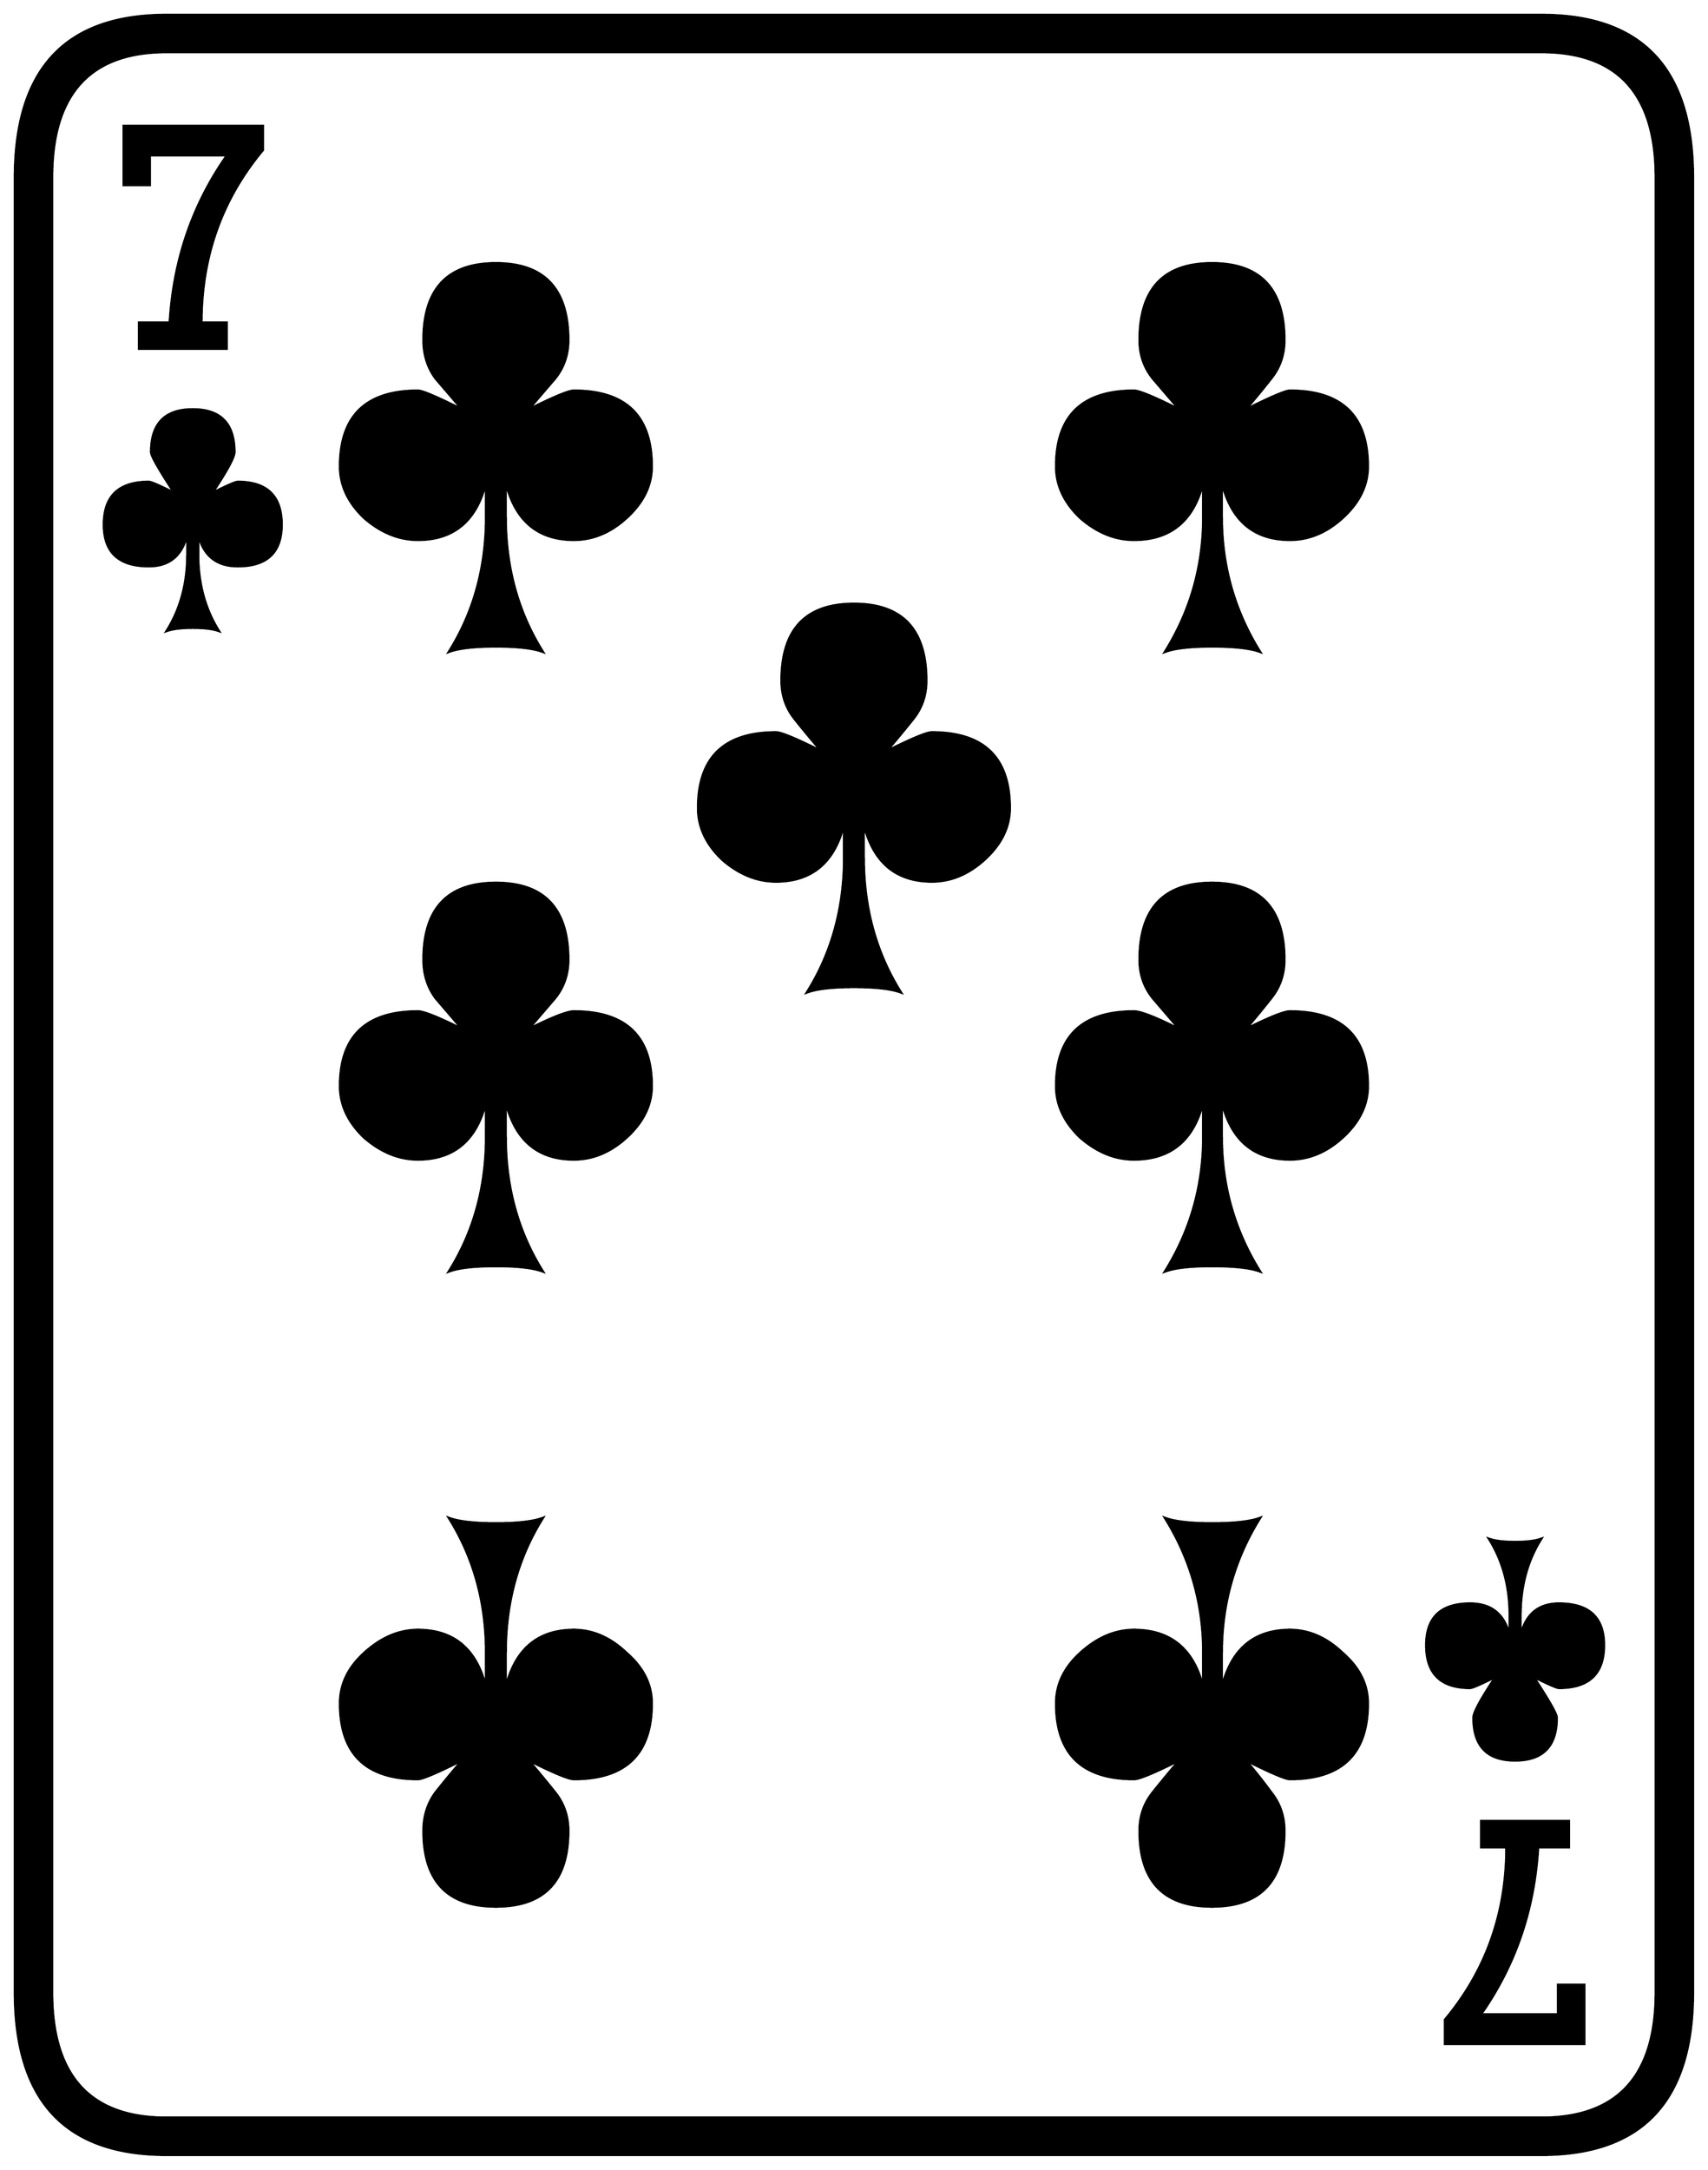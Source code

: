 


\begin{tikzpicture}[y=0.80pt, x=0.80pt, yscale=-1.0, xscale=1.0, inner sep=0pt, outer sep=0pt]
\begin{scope}[shift={(100.0,1706.0)},nonzero rule]
  \path[draw=.,fill=.,line width=1.600pt] (1578.0,244.0) .. controls
    (1578.0,342.667) and (1532.0,392.0) .. (1440.0,392.0) --
    (188.0,392.0) .. controls (96.0,392.0) and (50.0,342.667) ..
    (50.0,244.0) -- (50.0,-1408.0) .. controls (50.0,-1506.667)
    and (96.0,-1556.0) .. (188.0,-1556.0) -- (1440.0,-1556.0) ..
    controls (1532.0,-1556.0) and (1578.0,-1506.667) ..
    (1578.0,-1408.0) -- (1578.0,244.0) -- cycle(1544.0,244.0) --
    (1544.0,-1408.0) .. controls (1544.0,-1484.0) and
    (1509.333,-1522.0) .. (1440.0,-1522.0) -- (188.0,-1522.0) ..
    controls (118.667,-1522.0) and (84.0,-1484.0) ..
    (84.0,-1408.0) -- (84.0,244.0) .. controls (84.0,320.0) and
    (118.667,358.0) .. (188.0,358.0) -- (1440.0,358.0) .. controls
    (1509.333,358.0) and (1544.0,320.0) .. (1544.0,244.0) --
    cycle(1282.0,-1145.0) .. controls (1282.0,-1127.667) and
    (1274.333,-1112.0) .. (1259.0,-1098.0) .. controls
    (1244.333,-1084.667) and (1228.333,-1078.0) .. (1211.0,-1078.0) ..
    controls (1178.333,-1078.0) and (1157.667,-1095.333) ..
    (1149.0,-1130.0) -- (1149.0,-1099.0) .. controls
    (1149.0,-1054.333) and (1160.667,-1013.333) .. (1184.0,-976.0) ..
    controls (1175.333,-979.333) and (1160.667,-981.0) ..
    (1140.0,-981.0) .. controls (1120.0,-981.0) and
    (1105.667,-979.333) .. (1097.0,-976.0) .. controls
    (1120.333,-1013.333) and (1132.0,-1054.333) .. (1132.0,-1099.0) --
    (1132.0,-1130.0) .. controls (1123.333,-1095.333) and
    (1102.333,-1078.0) .. (1069.0,-1078.0) .. controls
    (1051.667,-1078.0) and (1035.333,-1084.667) .. (1020.0,-1098.0) ..
    controls (1005.333,-1112.0) and (998.0,-1127.667) ..
    (998.0,-1145.0) .. controls (998.0,-1191.0) and
    (1021.667,-1214.0) .. (1069.0,-1214.0) .. controls
    (1073.667,-1214.0) and (1087.333,-1208.333) .. (1110.0,-1197.0) ..
    controls (1102.0,-1206.333) and (1094.0,-1215.667) ..
    (1086.0,-1225.0) .. controls (1078.0,-1235.0) and
    (1074.0,-1246.667) .. (1074.0,-1260.0) .. controls
    (1074.0,-1306.667) and (1096.0,-1330.0) .. (1140.0,-1330.0) ..
    controls (1184.0,-1330.0) and (1206.0,-1306.667) ..
    (1206.0,-1260.0) .. controls (1206.0,-1246.667) and
    (1202.0,-1235.0) .. (1194.0,-1225.0) .. controls
    (1186.667,-1215.667) and (1179.0,-1206.333) .. (1171.0,-1197.0) ..
    controls (1193.667,-1208.333) and (1207.0,-1214.0) ..
    (1211.0,-1214.0) .. controls (1258.333,-1214.0) and
    (1282.0,-1191.0) .. (1282.0,-1145.0) -- cycle(1282.0,-581.0)
    .. controls (1282.0,-563.667) and (1274.333,-548.0) ..
    (1259.0,-534.0) .. controls (1244.333,-520.667) and
    (1228.333,-514.0) .. (1211.0,-514.0) .. controls
    (1178.333,-514.0) and (1157.667,-531.333) .. (1149.0,-566.0) --
    (1149.0,-535.0) .. controls (1149.0,-490.333) and
    (1160.667,-449.333) .. (1184.0,-412.0) .. controls
    (1175.333,-415.333) and (1160.667,-417.0) .. (1140.0,-417.0) ..
    controls (1120.0,-417.0) and (1105.667,-415.333) ..
    (1097.0,-412.0) .. controls (1120.333,-449.333) and
    (1132.0,-490.333) .. (1132.0,-535.0) -- (1132.0,-566.0) ..
    controls (1123.333,-531.333) and (1102.333,-514.0) ..
    (1069.0,-514.0) .. controls (1051.667,-514.0) and
    (1035.333,-520.667) .. (1020.0,-534.0) .. controls
    (1005.333,-548.0) and (998.0,-563.667) .. (998.0,-581.0) ..
    controls (998.0,-626.333) and (1021.667,-649.0) ..
    (1069.0,-649.0) .. controls (1075.0,-649.0) and
    (1088.667,-643.667) .. (1110.0,-633.0) .. controls
    (1102.0,-642.333) and (1094.0,-651.667) .. (1086.0,-661.0) ..
    controls (1078.0,-671.0) and (1074.0,-682.667) ..
    (1074.0,-696.0) .. controls (1074.0,-742.667) and
    (1096.0,-766.0) .. (1140.0,-766.0) .. controls
    (1184.0,-766.0) and (1206.0,-742.667) .. (1206.0,-696.0) ..
    controls (1206.0,-682.667) and (1202.0,-671.0) ..
    (1194.0,-661.0) .. controls (1186.667,-651.667) and
    (1179.0,-642.333) .. (1171.0,-633.0) .. controls
    (1192.333,-643.667) and (1205.667,-649.0) .. (1211.0,-649.0) ..
    controls (1258.333,-649.0) and (1282.0,-626.333) ..
    (1282.0,-581.0) -- cycle(956.0,-834.0) .. controls
    (956.0,-816.667) and (948.333,-801.0) .. (933.0,-787.0) ..
    controls (918.333,-773.667) and (902.333,-767.0) .. (885.0,-767.0)
    .. controls (852.333,-767.0) and (831.667,-784.333) ..
    (823.0,-819.0) -- (823.0,-789.0) .. controls (823.0,-743.0)
    and (834.333,-702.0) .. (857.0,-666.0) .. controls
    (848.333,-669.333) and (834.0,-671.0) .. (814.0,-671.0) ..
    controls (794.0,-671.0) and (779.667,-669.333) .. (771.0,-666.0)
    .. controls (793.667,-702.0) and (805.0,-743.0) ..
    (805.0,-789.0) -- (805.0,-819.0) .. controls (796.333,-784.333)
    and (775.667,-767.0) .. (743.0,-767.0) .. controls
    (725.667,-767.0) and (709.333,-773.667) .. (694.0,-787.0) ..
    controls (679.333,-801.0) and (672.0,-816.667) .. (672.0,-834.0)
    .. controls (672.0,-880.0) and (695.667,-903.0) ..
    (743.0,-903.0) .. controls (747.667,-903.0) and (761.333,-897.333)
    .. (784.0,-886.0) .. controls (776.0,-895.333) and
    (768.0,-905.0) .. (760.0,-915.0) .. controls (752.0,-925.0)
    and (748.0,-936.667) .. (748.0,-950.0) .. controls
    (748.0,-996.667) and (770.0,-1020.0) .. (814.0,-1020.0) ..
    controls (858.0,-1020.0) and (880.0,-996.667) ..
    (880.0,-950.0) .. controls (880.0,-936.667) and (876.0,-925.0)
    .. (868.0,-915.0) .. controls (860.0,-905.0) and
    (852.0,-895.333) .. (844.0,-886.0) .. controls (866.667,-897.333)
    and (880.333,-903.0) .. (885.0,-903.0) .. controls
    (932.333,-903.0) and (956.0,-880.0) .. (956.0,-834.0) --
    cycle(630.0,-1145.0) .. controls (630.0,-1127.667) and
    (622.333,-1112.0) .. (607.0,-1098.0) .. controls
    (592.333,-1084.667) and (576.333,-1078.0) .. (559.0,-1078.0) ..
    controls (526.333,-1078.0) and (505.667,-1095.333) ..
    (497.0,-1130.0) -- (497.0,-1099.0) .. controls
    (497.0,-1053.0) and (508.333,-1012.0) .. (531.0,-976.0) ..
    controls (522.333,-979.333) and (508.0,-981.0) .. (488.0,-981.0)
    .. controls (468.0,-981.0) and (453.667,-979.333) ..
    (445.0,-976.0) .. controls (467.667,-1012.0) and
    (479.0,-1053.0) .. (479.0,-1099.0) -- (479.0,-1130.0) ..
    controls (470.333,-1095.333) and (449.667,-1078.0) ..
    (417.0,-1078.0) .. controls (399.667,-1078.0) and
    (383.333,-1084.667) .. (368.0,-1098.0) .. controls
    (353.333,-1112.0) and (346.0,-1127.667) .. (346.0,-1145.0) ..
    controls (346.0,-1191.0) and (369.667,-1214.0) ..
    (417.0,-1214.0) .. controls (421.0,-1214.0) and
    (434.333,-1208.333) .. (457.0,-1197.0) .. controls
    (449.0,-1206.333) and (441.0,-1215.667) .. (433.0,-1225.0) ..
    controls (425.667,-1235.0) and (422.0,-1246.667) ..
    (422.0,-1260.0) .. controls (422.0,-1306.667) and
    (444.0,-1330.0) .. (488.0,-1330.0) .. controls
    (532.0,-1330.0) and (554.0,-1306.667) .. (554.0,-1260.0) ..
    controls (554.0,-1246.667) and (550.0,-1235.0) ..
    (542.0,-1225.0) .. controls (534.0,-1215.667) and
    (526.0,-1206.333) .. (518.0,-1197.0) .. controls
    (540.667,-1208.333) and (554.333,-1214.0) .. (559.0,-1214.0) ..
    controls (606.333,-1214.0) and (630.0,-1191.0) ..
    (630.0,-1145.0) -- cycle(276.0,-1433.0) .. controls
    (238.667,-1388.333) and (220.0,-1336.0) .. (220.0,-1276.0) --
    (243.0,-1276.0) -- (243.0,-1252.0) -- (163.0,-1252.0) --
    (163.0,-1276.0) -- (191.0,-1276.0) .. controls
    (194.333,-1332.667) and (211.667,-1383.333) .. (243.0,-1428.0) --
    (173.0,-1428.0) -- (173.0,-1401.0) -- (149.0,-1401.0) --
    (149.0,-1455.0) -- (276.0,-1455.0) -- (276.0,-1433.0) --
    cycle(1497.0,-72.0) .. controls (1497.0,-46.0) and
    (1483.333,-33.0) .. (1456.0,-33.0) .. controls (1454.0,-33.0)
    and (1446.333,-36.333) .. (1433.0,-43.0) .. controls
    (1447.0,-21.667) and (1454.0,-9.333) .. (1454.0,-6.0) ..
    controls (1454.0,20.0) and (1441.333,33.0) .. (1416.0,33.0) ..
    controls (1390.667,33.0) and (1378.0,20.0) .. (1378.0,-6.0) ..
    controls (1378.0,-10.667) and (1384.667,-23.0) .. (1398.0,-43.0)
    .. controls (1384.667,-36.333) and (1377.0,-33.0) ..
    (1375.0,-33.0) .. controls (1348.333,-33.0) and (1335.0,-46.0)
    .. (1335.0,-72.0) .. controls (1335.0,-97.333) and
    (1348.333,-110.0) .. (1375.0,-110.0) .. controls
    (1394.333,-110.0) and (1406.333,-100.333) .. (1411.0,-81.0) --
    (1411.0,-99.0) .. controls (1411.0,-125.667) and
    (1404.667,-149.0) .. (1392.0,-169.0) .. controls
    (1397.333,-167.0) and (1405.333,-166.0) .. (1416.0,-166.0) ..
    controls (1426.667,-166.0) and (1434.667,-167.0) ..
    (1440.0,-169.0) .. controls (1427.333,-149.0) and
    (1421.0,-125.667) .. (1421.0,-99.0) -- (1421.0,-81.0) ..
    controls (1425.667,-100.333) and (1437.333,-110.0) ..
    (1456.0,-110.0) .. controls (1483.333,-110.0) and
    (1497.0,-97.333) .. (1497.0,-72.0) -- cycle(293.0,-1092.0) ..
    controls (293.0,-1066.667) and (279.667,-1054.0) ..
    (253.0,-1054.0) .. controls (233.667,-1054.0) and
    (221.667,-1063.667) .. (217.0,-1083.0) -- (217.0,-1065.0) ..
    controls (217.0,-1038.333) and (223.333,-1015.0) ..
    (236.0,-995.0) .. controls (230.667,-997.0) and (222.667,-998.0)
    .. (212.0,-998.0) .. controls (201.333,-998.0) and
    (193.333,-997.0) .. (188.0,-995.0) .. controls (200.667,-1015.0)
    and (207.0,-1038.333) .. (207.0,-1065.0) -- (207.0,-1083.0) ..
    controls (202.333,-1063.667) and (190.667,-1054.0) ..
    (172.0,-1054.0) .. controls (144.667,-1054.0) and
    (131.0,-1066.667) .. (131.0,-1092.0) .. controls
    (131.0,-1118.0) and (144.667,-1131.0) .. (172.0,-1131.0) ..
    controls (174.0,-1131.0) and (181.667,-1127.667) ..
    (195.0,-1121.0) .. controls (181.0,-1142.333) and
    (174.0,-1154.667) .. (174.0,-1158.0) .. controls
    (174.0,-1184.0) and (186.667,-1197.0) .. (212.0,-1197.0) ..
    controls (237.333,-1197.0) and (250.0,-1184.0) ..
    (250.0,-1158.0) .. controls (250.0,-1153.333) and
    (243.333,-1141.0) .. (230.0,-1121.0) .. controls
    (243.333,-1127.667) and (251.0,-1131.0) .. (253.0,-1131.0) ..
    controls (279.667,-1131.0) and (293.0,-1118.0) ..
    (293.0,-1092.0) -- cycle(1479.0,291.0) -- (1352.0,291.0) --
    (1352.0,269.0) .. controls (1389.333,224.333) and (1408.0,172.0)
    .. (1408.0,112.0) -- (1385.0,112.0) -- (1385.0,88.0) --
    (1465.0,88.0) -- (1465.0,112.0) -- (1437.0,112.0) ..
    controls (1433.667,168.667) and (1416.333,219.333) .. (1385.0,264.0)
    -- (1455.0,264.0) -- (1455.0,237.0) -- (1479.0,237.0) --
    (1479.0,291.0) -- cycle(1282.0,-19.0) .. controls
    (1282.0,27.0) and (1258.333,50.0) .. (1211.0,50.0) .. controls
    (1207.0,50.0) and (1193.667,44.333) .. (1171.0,33.0) .. controls
    (1179.0,42.333) and (1186.667,52.0) .. (1194.0,62.0) .. controls
    (1202.0,72.0) and (1206.0,83.667) .. (1206.0,97.0) .. controls
    (1206.0,143.0) and (1184.0,166.0) .. (1140.0,166.0) ..
    controls (1096.0,166.0) and (1074.0,143.0) .. (1074.0,97.0)
    .. controls (1074.0,83.667) and (1078.0,72.0) .. (1086.0,62.0)
    .. controls (1094.0,52.0) and (1102.0,42.333) .. (1110.0,33.0)
    .. controls (1087.333,44.333) and (1073.667,50.0) .. (1069.0,50.0)
    .. controls (1021.667,50.0) and (998.0,27.0) .. (998.0,-19.0)
    .. controls (998.0,-36.333) and (1005.333,-51.667) ..
    (1020.0,-65.0) .. controls (1035.333,-79.0) and (1051.667,-86.0)
    .. (1069.0,-86.0) .. controls (1102.333,-86.0) and
    (1123.333,-68.667) .. (1132.0,-34.0) -- (1132.0,-65.0) ..
    controls (1132.0,-109.667) and (1120.333,-150.667) ..
    (1097.0,-188.0) .. controls (1105.667,-184.667) and
    (1120.0,-183.0) .. (1140.0,-183.0) .. controls
    (1160.667,-183.0) and (1175.333,-184.667) .. (1184.0,-188.0) ..
    controls (1160.667,-150.667) and (1149.0,-109.667) ..
    (1149.0,-65.0) -- (1149.0,-34.0) .. controls (1157.667,-68.667)
    and (1178.333,-86.0) .. (1211.0,-86.0) .. controls
    (1228.333,-86.0) and (1244.333,-79.0) .. (1259.0,-65.0) ..
    controls (1274.333,-51.667) and (1282.0,-36.333) .. (1282.0,-19.0)
    -- cycle(630.0,-581.0) .. controls (630.0,-563.667) and
    (622.333,-548.0) .. (607.0,-534.0) .. controls (592.333,-520.667)
    and (576.333,-514.0) .. (559.0,-514.0) .. controls
    (526.333,-514.0) and (505.667,-531.333) .. (497.0,-566.0) --
    (497.0,-535.0) .. controls (497.0,-489.0) and (508.333,-448.0)
    .. (531.0,-412.0) .. controls (522.333,-415.333) and
    (508.0,-417.0) .. (488.0,-417.0) .. controls (468.0,-417.0)
    and (453.667,-415.333) .. (445.0,-412.0) .. controls
    (467.667,-448.0) and (479.0,-489.0) .. (479.0,-535.0) --
    (479.0,-566.0) .. controls (470.333,-531.333) and (449.667,-514.0)
    .. (417.0,-514.0) .. controls (399.667,-514.0) and
    (383.333,-520.667) .. (368.0,-534.0) .. controls (353.333,-548.0)
    and (346.0,-563.667) .. (346.0,-581.0) .. controls
    (346.0,-626.333) and (369.667,-649.0) .. (417.0,-649.0) ..
    controls (422.333,-649.0) and (435.667,-643.667) .. (457.0,-633.0)
    .. controls (449.0,-642.333) and (441.0,-651.667) ..
    (433.0,-661.0) .. controls (425.667,-671.0) and (422.0,-682.667)
    .. (422.0,-696.0) .. controls (422.0,-742.667) and
    (444.0,-766.0) .. (488.0,-766.0) .. controls (532.0,-766.0)
    and (554.0,-742.667) .. (554.0,-696.0) .. controls
    (554.0,-682.667) and (550.0,-671.0) .. (542.0,-661.0) ..
    controls (534.0,-651.667) and (526.0,-642.333) .. (518.0,-633.0)
    .. controls (539.333,-643.667) and (553.0,-649.0) ..
    (559.0,-649.0) .. controls (606.333,-649.0) and (630.0,-626.333)
    .. (630.0,-581.0) -- cycle(630.0,-19.0) .. controls
    (630.0,27.0) and (606.333,50.0) .. (559.0,50.0) .. controls
    (554.333,50.0) and (540.667,44.333) .. (518.0,33.0) .. controls
    (526.0,42.333) and (534.0,52.0) .. (542.0,62.0) .. controls
    (550.0,72.0) and (554.0,83.667) .. (554.0,97.0) .. controls
    (554.0,143.0) and (532.0,166.0) .. (488.0,166.0) .. controls
    (444.0,166.0) and (422.0,143.0) .. (422.0,97.0) .. controls
    (422.0,83.667) and (425.667,72.0) .. (433.0,62.0) .. controls
    (441.0,52.0) and (449.0,42.333) .. (457.0,33.0) .. controls
    (434.333,44.333) and (421.0,50.0) .. (417.0,50.0) .. controls
    (369.667,50.0) and (346.0,27.0) .. (346.0,-19.0) .. controls
    (346.0,-36.333) and (353.333,-51.667) .. (368.0,-65.0) .. controls
    (383.333,-79.0) and (399.667,-86.0) .. (417.0,-86.0) .. controls
    (449.667,-86.0) and (470.333,-68.667) .. (479.0,-34.0) --
    (479.0,-65.0) .. controls (479.0,-111.0) and (467.667,-152.0)
    .. (445.0,-188.0) .. controls (453.667,-184.667) and
    (468.0,-183.0) .. (488.0,-183.0) .. controls (508.0,-183.0)
    and (522.333,-184.667) .. (531.0,-188.0) .. controls
    (508.333,-152.0) and (497.0,-111.0) .. (497.0,-65.0) --
    (497.0,-34.0) .. controls (505.667,-68.667) and (526.333,-86.0) ..
    (559.0,-86.0) .. controls (576.333,-86.0) and (592.333,-79.0) ..
    (607.0,-65.0) .. controls (622.333,-51.667) and (630.0,-36.333) ..
    (630.0,-19.0) -- cycle;
\end{scope}

\end{tikzpicture}

